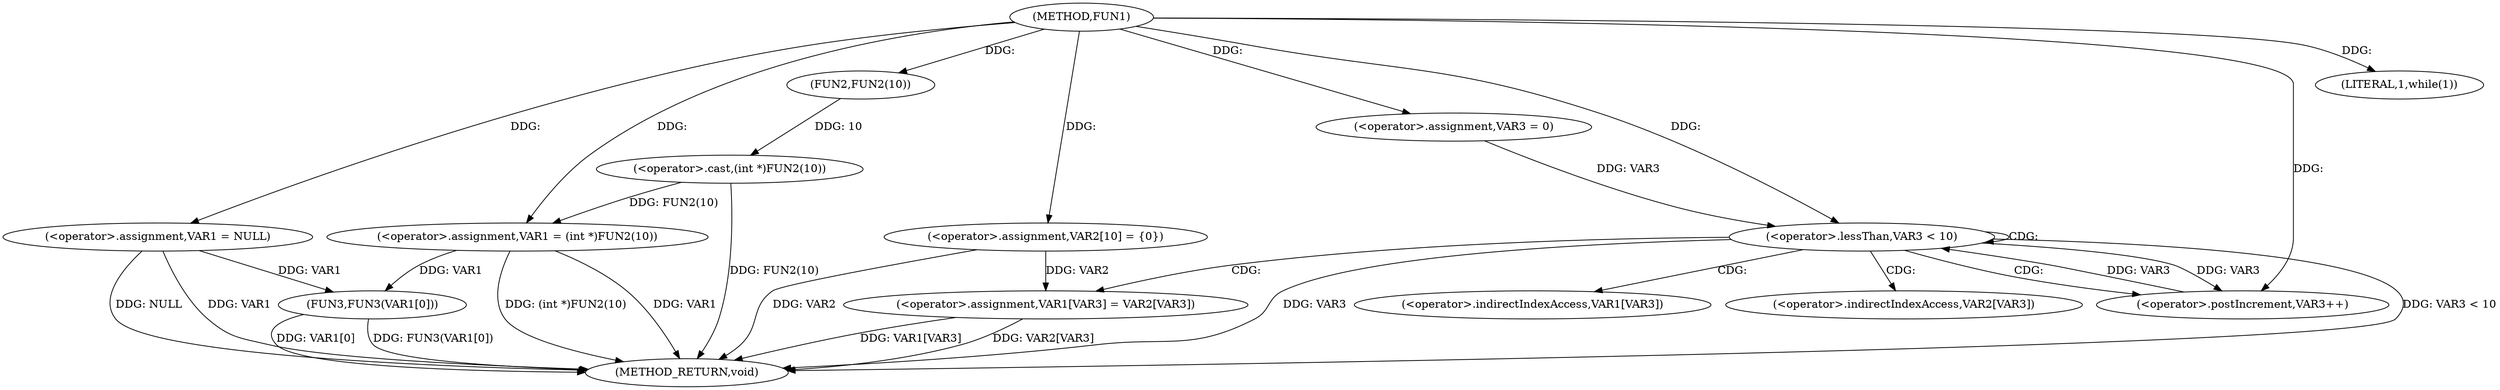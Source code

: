 digraph FUN1 {  
"1000100" [label = "(METHOD,FUN1)" ]
"1000142" [label = "(METHOD_RETURN,void)" ]
"1000103" [label = "(<operator>.assignment,VAR1 = NULL)" ]
"1000107" [label = "(LITERAL,1,while(1))" ]
"1000109" [label = "(<operator>.assignment,VAR1 = (int *)FUN2(10))" ]
"1000111" [label = "(<operator>.cast,(int *)FUN2(10))" ]
"1000113" [label = "(FUN2,FUN2(10))" ]
"1000118" [label = "(<operator>.assignment,VAR2[10] = {0})" ]
"1000122" [label = "(<operator>.assignment,VAR3 = 0)" ]
"1000125" [label = "(<operator>.lessThan,VAR3 < 10)" ]
"1000128" [label = "(<operator>.postIncrement,VAR3++)" ]
"1000131" [label = "(<operator>.assignment,VAR1[VAR3] = VAR2[VAR3])" ]
"1000138" [label = "(FUN3,FUN3(VAR1[0]))" ]
"1000132" [label = "(<operator>.indirectIndexAccess,VAR1[VAR3])" ]
"1000135" [label = "(<operator>.indirectIndexAccess,VAR2[VAR3])" ]
  "1000125" -> "1000142"  [ label = "DDG: VAR3"] 
  "1000125" -> "1000142"  [ label = "DDG: VAR3 < 10"] 
  "1000103" -> "1000142"  [ label = "DDG: VAR1"] 
  "1000103" -> "1000142"  [ label = "DDG: NULL"] 
  "1000118" -> "1000142"  [ label = "DDG: VAR2"] 
  "1000109" -> "1000142"  [ label = "DDG: (int *)FUN2(10)"] 
  "1000131" -> "1000142"  [ label = "DDG: VAR1[VAR3]"] 
  "1000138" -> "1000142"  [ label = "DDG: VAR1[0]"] 
  "1000131" -> "1000142"  [ label = "DDG: VAR2[VAR3]"] 
  "1000111" -> "1000142"  [ label = "DDG: FUN2(10)"] 
  "1000109" -> "1000142"  [ label = "DDG: VAR1"] 
  "1000138" -> "1000142"  [ label = "DDG: FUN3(VAR1[0])"] 
  "1000100" -> "1000103"  [ label = "DDG: "] 
  "1000100" -> "1000107"  [ label = "DDG: "] 
  "1000111" -> "1000109"  [ label = "DDG: FUN2(10)"] 
  "1000100" -> "1000109"  [ label = "DDG: "] 
  "1000113" -> "1000111"  [ label = "DDG: 10"] 
  "1000100" -> "1000113"  [ label = "DDG: "] 
  "1000100" -> "1000118"  [ label = "DDG: "] 
  "1000100" -> "1000122"  [ label = "DDG: "] 
  "1000122" -> "1000125"  [ label = "DDG: VAR3"] 
  "1000128" -> "1000125"  [ label = "DDG: VAR3"] 
  "1000100" -> "1000125"  [ label = "DDG: "] 
  "1000125" -> "1000128"  [ label = "DDG: VAR3"] 
  "1000100" -> "1000128"  [ label = "DDG: "] 
  "1000118" -> "1000131"  [ label = "DDG: VAR2"] 
  "1000103" -> "1000138"  [ label = "DDG: VAR1"] 
  "1000109" -> "1000138"  [ label = "DDG: VAR1"] 
  "1000125" -> "1000132"  [ label = "CDG: "] 
  "1000125" -> "1000128"  [ label = "CDG: "] 
  "1000125" -> "1000125"  [ label = "CDG: "] 
  "1000125" -> "1000131"  [ label = "CDG: "] 
  "1000125" -> "1000135"  [ label = "CDG: "] 
}
